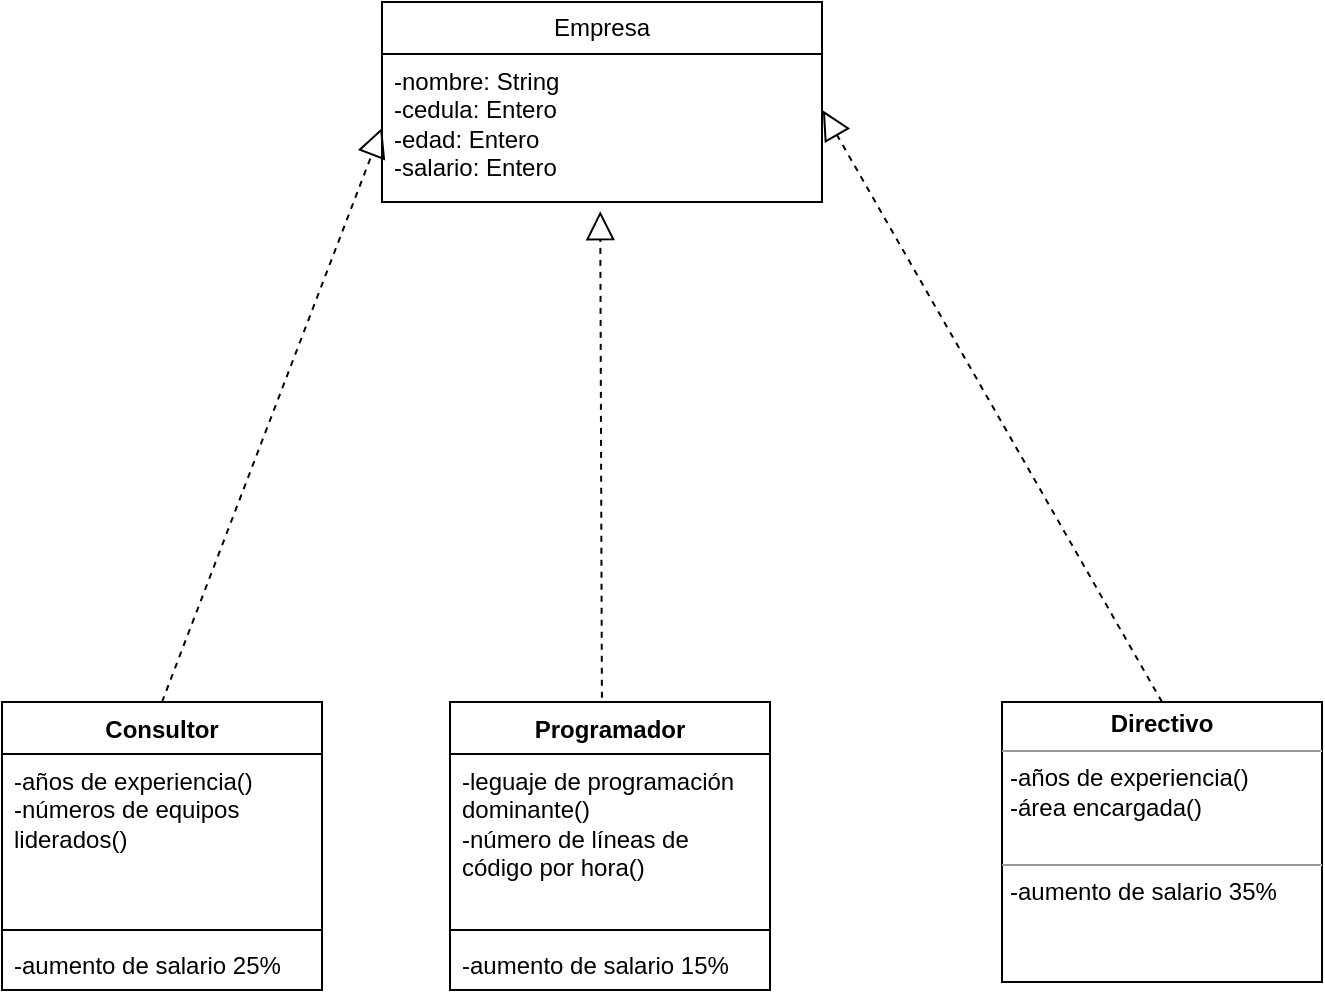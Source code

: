 <mxfile version="21.8.0" type="device">
  <diagram name="Página-1" id="T4ipmi34TzW70GlNCL3I">
    <mxGraphModel dx="1050" dy="579" grid="1" gridSize="10" guides="1" tooltips="1" connect="1" arrows="1" fold="1" page="1" pageScale="1" pageWidth="827" pageHeight="1169" math="0" shadow="0">
      <root>
        <mxCell id="0" />
        <mxCell id="1" parent="0" />
        <mxCell id="F-o2hxkTug_CroMQ4vkq-9" value="Empresa" style="swimlane;fontStyle=0;childLayout=stackLayout;horizontal=1;startSize=26;fillColor=none;horizontalStack=0;resizeParent=1;resizeParentMax=0;resizeLast=0;collapsible=1;marginBottom=0;whiteSpace=wrap;html=1;" vertex="1" parent="1">
          <mxGeometry x="300" y="30" width="220" height="100" as="geometry" />
        </mxCell>
        <mxCell id="F-o2hxkTug_CroMQ4vkq-10" value="-nombre: String&amp;nbsp;&lt;br style=&quot;border-color: var(--border-color);&quot;&gt;-cedula: Entero&lt;br style=&quot;border-color: var(--border-color);&quot;&gt;-edad: Entero&lt;br style=&quot;border-color: var(--border-color);&quot;&gt;-salario: Entero" style="text;strokeColor=none;fillColor=none;align=left;verticalAlign=top;spacingLeft=4;spacingRight=4;overflow=hidden;rotatable=0;points=[[0,0.5],[1,0.5]];portConstraint=eastwest;whiteSpace=wrap;html=1;" vertex="1" parent="F-o2hxkTug_CroMQ4vkq-9">
          <mxGeometry y="26" width="220" height="74" as="geometry" />
        </mxCell>
        <mxCell id="F-o2hxkTug_CroMQ4vkq-14" value="" style="endArrow=block;dashed=1;endFill=0;endSize=12;html=1;rounded=0;entryX=0.496;entryY=1.062;entryDx=0;entryDy=0;entryPerimeter=0;exitX=0.475;exitY=0.069;exitDx=0;exitDy=0;exitPerimeter=0;" edge="1" parent="1" source="F-o2hxkTug_CroMQ4vkq-15" target="F-o2hxkTug_CroMQ4vkq-10">
          <mxGeometry width="160" relative="1" as="geometry">
            <mxPoint x="410" y="400" as="sourcePoint" />
            <mxPoint x="490" y="300" as="targetPoint" />
          </mxGeometry>
        </mxCell>
        <mxCell id="F-o2hxkTug_CroMQ4vkq-15" value="Programador" style="swimlane;fontStyle=1;align=center;verticalAlign=top;childLayout=stackLayout;horizontal=1;startSize=26;horizontalStack=0;resizeParent=1;resizeParentMax=0;resizeLast=0;collapsible=1;marginBottom=0;whiteSpace=wrap;html=1;" vertex="1" parent="1">
          <mxGeometry x="334" y="380" width="160" height="144" as="geometry" />
        </mxCell>
        <mxCell id="F-o2hxkTug_CroMQ4vkq-16" value="-leguaje de programación dominante()&lt;br style=&quot;border-color: var(--border-color);&quot;&gt;-número de líneas de código por hora()" style="text;strokeColor=none;fillColor=none;align=left;verticalAlign=top;spacingLeft=4;spacingRight=4;overflow=hidden;rotatable=0;points=[[0,0.5],[1,0.5]];portConstraint=eastwest;whiteSpace=wrap;html=1;" vertex="1" parent="F-o2hxkTug_CroMQ4vkq-15">
          <mxGeometry y="26" width="160" height="84" as="geometry" />
        </mxCell>
        <mxCell id="F-o2hxkTug_CroMQ4vkq-17" value="" style="line;strokeWidth=1;fillColor=none;align=left;verticalAlign=middle;spacingTop=-1;spacingLeft=3;spacingRight=3;rotatable=0;labelPosition=right;points=[];portConstraint=eastwest;strokeColor=inherit;" vertex="1" parent="F-o2hxkTug_CroMQ4vkq-15">
          <mxGeometry y="110" width="160" height="8" as="geometry" />
        </mxCell>
        <mxCell id="F-o2hxkTug_CroMQ4vkq-18" value="-aumento de salario 15%" style="text;strokeColor=none;fillColor=none;align=left;verticalAlign=top;spacingLeft=4;spacingRight=4;overflow=hidden;rotatable=0;points=[[0,0.5],[1,0.5]];portConstraint=eastwest;whiteSpace=wrap;html=1;" vertex="1" parent="F-o2hxkTug_CroMQ4vkq-15">
          <mxGeometry y="118" width="160" height="26" as="geometry" />
        </mxCell>
        <mxCell id="F-o2hxkTug_CroMQ4vkq-19" value="Consultor" style="swimlane;fontStyle=1;align=center;verticalAlign=top;childLayout=stackLayout;horizontal=1;startSize=26;horizontalStack=0;resizeParent=1;resizeParentMax=0;resizeLast=0;collapsible=1;marginBottom=0;whiteSpace=wrap;html=1;" vertex="1" parent="1">
          <mxGeometry x="110" y="380" width="160" height="144" as="geometry" />
        </mxCell>
        <mxCell id="F-o2hxkTug_CroMQ4vkq-20" value="-años de experiencia()&lt;br&gt;-números de equipos liderados()&lt;br&gt;" style="text;strokeColor=none;fillColor=none;align=left;verticalAlign=top;spacingLeft=4;spacingRight=4;overflow=hidden;rotatable=0;points=[[0,0.5],[1,0.5]];portConstraint=eastwest;whiteSpace=wrap;html=1;" vertex="1" parent="F-o2hxkTug_CroMQ4vkq-19">
          <mxGeometry y="26" width="160" height="84" as="geometry" />
        </mxCell>
        <mxCell id="F-o2hxkTug_CroMQ4vkq-21" value="" style="line;strokeWidth=1;fillColor=none;align=left;verticalAlign=middle;spacingTop=-1;spacingLeft=3;spacingRight=3;rotatable=0;labelPosition=right;points=[];portConstraint=eastwest;strokeColor=inherit;" vertex="1" parent="F-o2hxkTug_CroMQ4vkq-19">
          <mxGeometry y="110" width="160" height="8" as="geometry" />
        </mxCell>
        <mxCell id="F-o2hxkTug_CroMQ4vkq-22" value="-aumento de salario 25%" style="text;strokeColor=none;fillColor=none;align=left;verticalAlign=top;spacingLeft=4;spacingRight=4;overflow=hidden;rotatable=0;points=[[0,0.5],[1,0.5]];portConstraint=eastwest;whiteSpace=wrap;html=1;" vertex="1" parent="F-o2hxkTug_CroMQ4vkq-19">
          <mxGeometry y="118" width="160" height="26" as="geometry" />
        </mxCell>
        <mxCell id="F-o2hxkTug_CroMQ4vkq-27" value="" style="endArrow=block;dashed=1;endFill=0;endSize=12;html=1;rounded=0;entryX=0;entryY=0.5;entryDx=0;entryDy=0;exitX=0.5;exitY=0;exitDx=0;exitDy=0;" edge="1" parent="1" source="F-o2hxkTug_CroMQ4vkq-19" target="F-o2hxkTug_CroMQ4vkq-10">
          <mxGeometry width="160" relative="1" as="geometry">
            <mxPoint x="330" y="300" as="sourcePoint" />
            <mxPoint x="490" y="300" as="targetPoint" />
          </mxGeometry>
        </mxCell>
        <mxCell id="F-o2hxkTug_CroMQ4vkq-28" value="" style="endArrow=block;dashed=1;endFill=0;endSize=12;html=1;rounded=0;entryX=1.002;entryY=0.381;entryDx=0;entryDy=0;entryPerimeter=0;exitX=0.5;exitY=0;exitDx=0;exitDy=0;" edge="1" parent="1" source="F-o2hxkTug_CroMQ4vkq-29" target="F-o2hxkTug_CroMQ4vkq-10">
          <mxGeometry width="160" relative="1" as="geometry">
            <mxPoint x="690" y="380" as="sourcePoint" />
            <mxPoint x="490" y="300" as="targetPoint" />
          </mxGeometry>
        </mxCell>
        <mxCell id="F-o2hxkTug_CroMQ4vkq-29" value="&lt;p style=&quot;margin:0px;margin-top:4px;text-align:center;&quot;&gt;&lt;b&gt;Directivo&lt;/b&gt;&lt;/p&gt;&lt;hr size=&quot;1&quot;&gt;&lt;p style=&quot;margin:0px;margin-left:4px;&quot;&gt;-años de experiencia()&lt;/p&gt;&lt;p style=&quot;margin:0px;margin-left:4px;&quot;&gt;-área encargada()&lt;/p&gt;&lt;p style=&quot;margin:0px;margin-left:4px;&quot;&gt;&lt;br&gt;&lt;/p&gt;&lt;hr size=&quot;1&quot;&gt;&lt;p style=&quot;margin:0px;margin-left:4px;&quot;&gt;-aumento de salario 35%&lt;/p&gt;" style="verticalAlign=top;align=left;overflow=fill;fontSize=12;fontFamily=Helvetica;html=1;whiteSpace=wrap;" vertex="1" parent="1">
          <mxGeometry x="610" y="380" width="160" height="140" as="geometry" />
        </mxCell>
      </root>
    </mxGraphModel>
  </diagram>
</mxfile>

